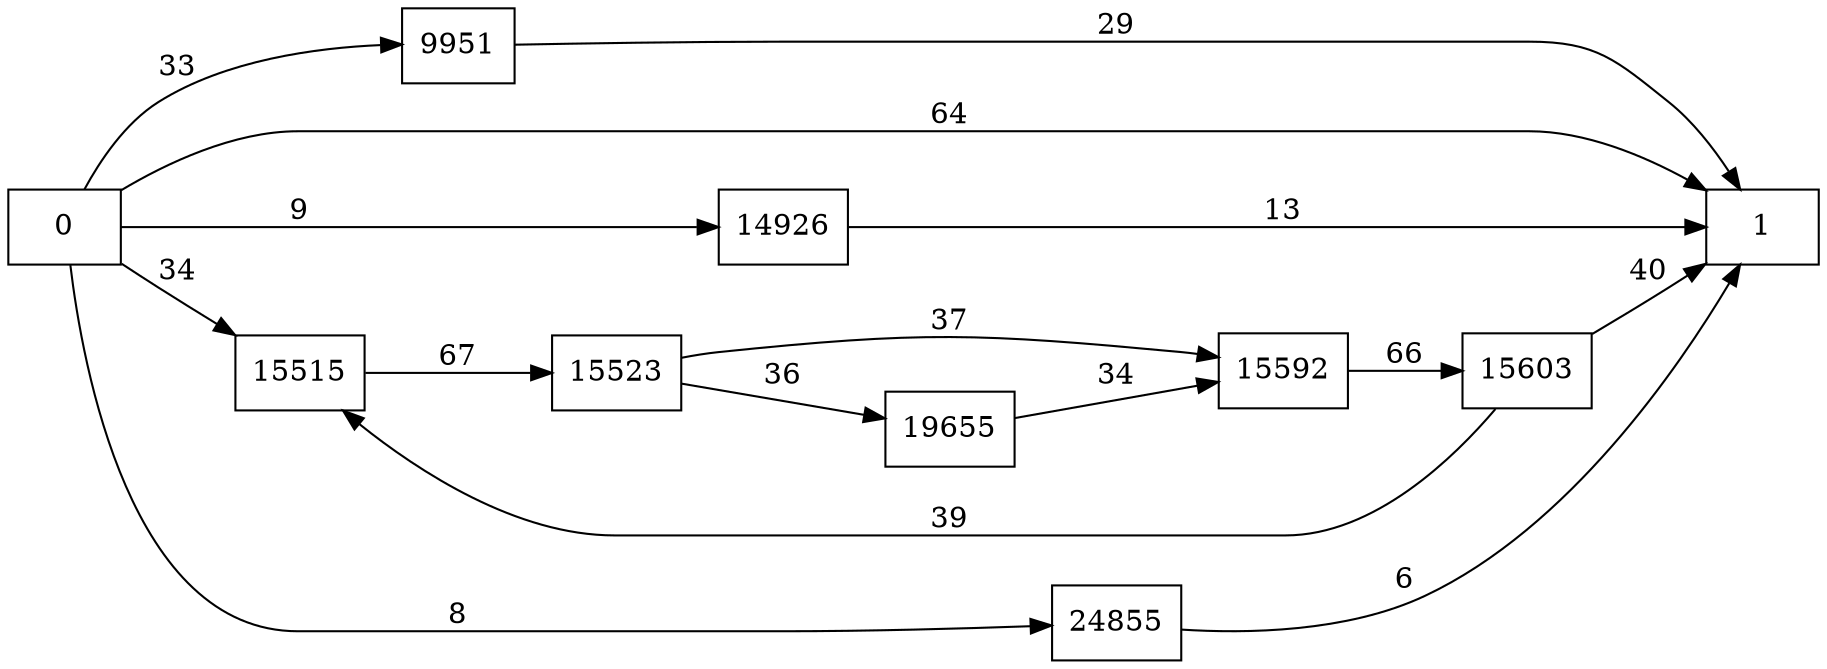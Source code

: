 digraph {
	graph [rankdir=LR]
	node [shape=rectangle]
	9951 -> 1 [label=29]
	14926 -> 1 [label=13]
	15515 -> 15523 [label=67]
	15523 -> 15592 [label=37]
	15523 -> 19655 [label=36]
	15592 -> 15603 [label=66]
	15603 -> 15515 [label=39]
	15603 -> 1 [label=40]
	19655 -> 15592 [label=34]
	24855 -> 1 [label=6]
	0 -> 1 [label=64]
	0 -> 9951 [label=33]
	0 -> 14926 [label=9]
	0 -> 15515 [label=34]
	0 -> 24855 [label=8]
}
